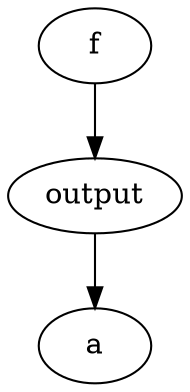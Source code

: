 digraph {
x55979a4a1860 -> x55979a4a1780
x55979a4a1780 -> x55979a4a1710
x55979a4a1860 [label="f"];
x55979a4a1780 [label="output"];
x55979a4a1710 [label="a"];
}
